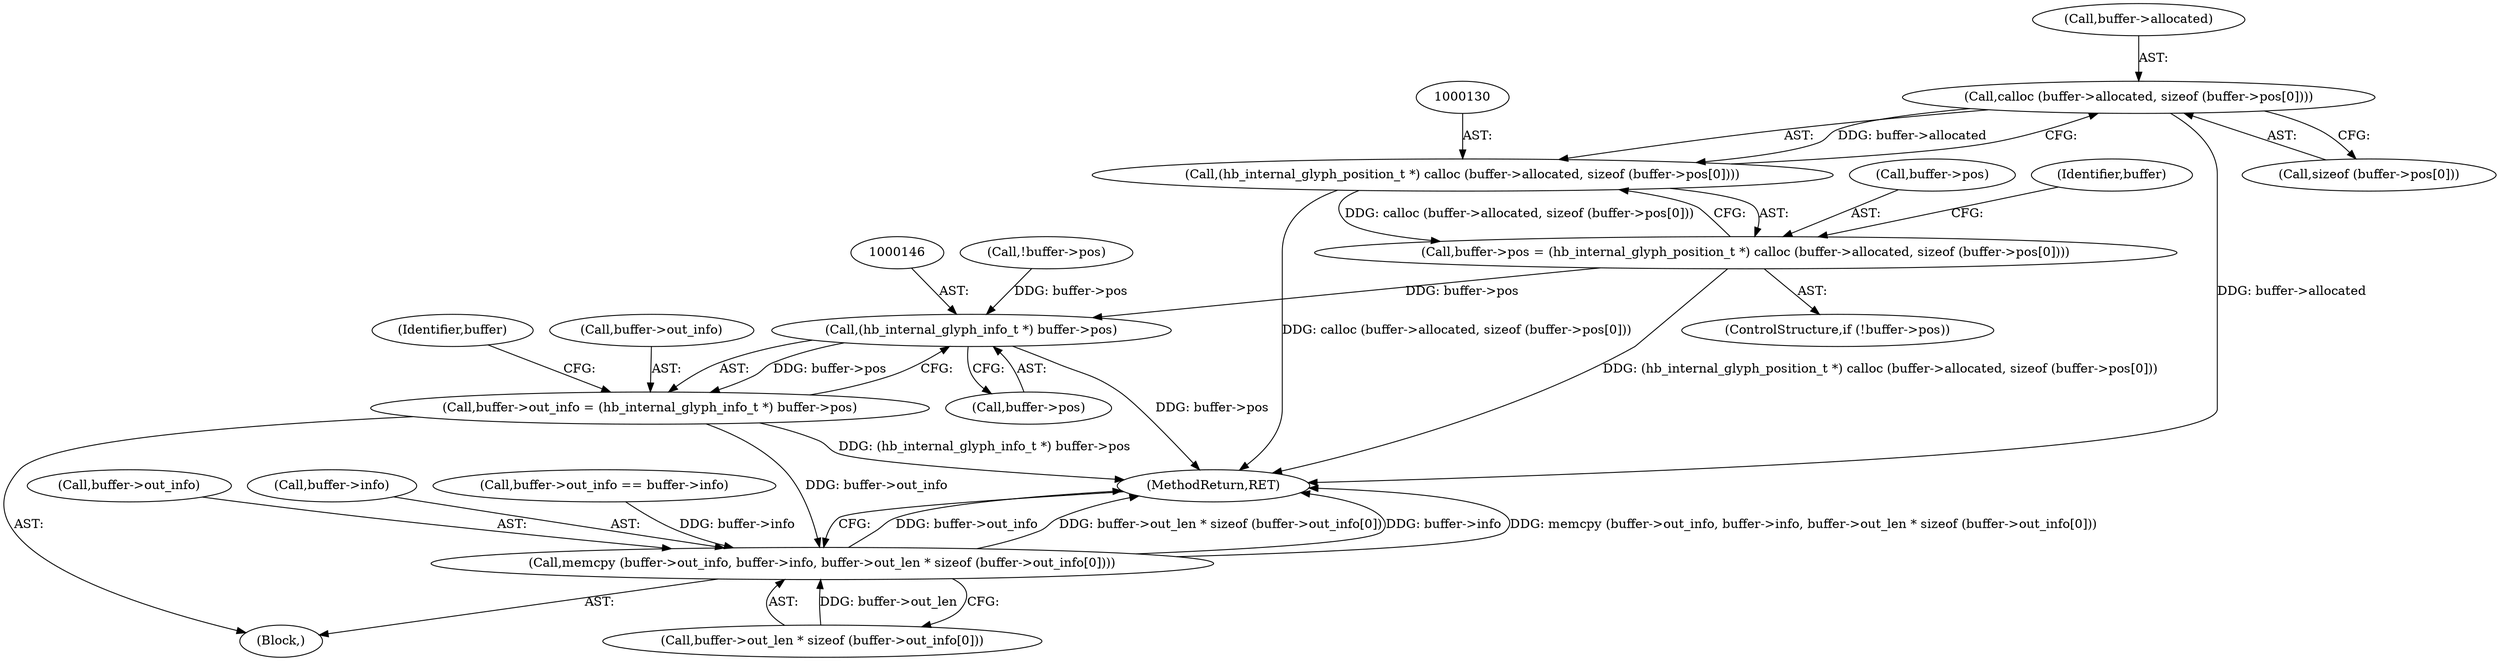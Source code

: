 digraph "1_harfbuzz_a6a79df5fe2ed2cd307e7a991346faee164e70d9_2@API" {
"1000131" [label="(Call,calloc (buffer->allocated, sizeof (buffer->pos[0])))"];
"1000129" [label="(Call,(hb_internal_glyph_position_t *) calloc (buffer->allocated, sizeof (buffer->pos[0])))"];
"1000125" [label="(Call,buffer->pos = (hb_internal_glyph_position_t *) calloc (buffer->allocated, sizeof (buffer->pos[0])))"];
"1000145" [label="(Call,(hb_internal_glyph_info_t *) buffer->pos)"];
"1000141" [label="(Call,buffer->out_info = (hb_internal_glyph_info_t *) buffer->pos)"];
"1000150" [label="(Call,memcpy (buffer->out_info, buffer->info, buffer->out_len * sizeof (buffer->out_info[0])))"];
"1000108" [label="(Call,buffer->out_info == buffer->info)"];
"1000142" [label="(Call,buffer->out_info)"];
"1000125" [label="(Call,buffer->pos = (hb_internal_glyph_position_t *) calloc (buffer->allocated, sizeof (buffer->pos[0])))"];
"1000145" [label="(Call,(hb_internal_glyph_info_t *) buffer->pos)"];
"1000151" [label="(Call,buffer->out_info)"];
"1000157" [label="(Call,buffer->out_len * sizeof (buffer->out_info[0]))"];
"1000167" [label="(MethodReturn,RET)"];
"1000120" [label="(ControlStructure,if (!buffer->pos))"];
"1000115" [label="(Block,)"];
"1000141" [label="(Call,buffer->out_info = (hb_internal_glyph_info_t *) buffer->pos)"];
"1000135" [label="(Call,sizeof (buffer->pos[0]))"];
"1000129" [label="(Call,(hb_internal_glyph_position_t *) calloc (buffer->allocated, sizeof (buffer->pos[0])))"];
"1000147" [label="(Call,buffer->pos)"];
"1000131" [label="(Call,calloc (buffer->allocated, sizeof (buffer->pos[0])))"];
"1000152" [label="(Identifier,buffer)"];
"1000150" [label="(Call,memcpy (buffer->out_info, buffer->info, buffer->out_len * sizeof (buffer->out_info[0])))"];
"1000154" [label="(Call,buffer->info)"];
"1000143" [label="(Identifier,buffer)"];
"1000126" [label="(Call,buffer->pos)"];
"1000132" [label="(Call,buffer->allocated)"];
"1000121" [label="(Call,!buffer->pos)"];
"1000131" -> "1000129"  [label="AST: "];
"1000131" -> "1000135"  [label="CFG: "];
"1000132" -> "1000131"  [label="AST: "];
"1000135" -> "1000131"  [label="AST: "];
"1000129" -> "1000131"  [label="CFG: "];
"1000131" -> "1000167"  [label="DDG: buffer->allocated"];
"1000131" -> "1000129"  [label="DDG: buffer->allocated"];
"1000129" -> "1000125"  [label="AST: "];
"1000130" -> "1000129"  [label="AST: "];
"1000125" -> "1000129"  [label="CFG: "];
"1000129" -> "1000167"  [label="DDG: calloc (buffer->allocated, sizeof (buffer->pos[0]))"];
"1000129" -> "1000125"  [label="DDG: calloc (buffer->allocated, sizeof (buffer->pos[0]))"];
"1000125" -> "1000120"  [label="AST: "];
"1000126" -> "1000125"  [label="AST: "];
"1000143" -> "1000125"  [label="CFG: "];
"1000125" -> "1000167"  [label="DDG: (hb_internal_glyph_position_t *) calloc (buffer->allocated, sizeof (buffer->pos[0]))"];
"1000125" -> "1000145"  [label="DDG: buffer->pos"];
"1000145" -> "1000141"  [label="AST: "];
"1000145" -> "1000147"  [label="CFG: "];
"1000146" -> "1000145"  [label="AST: "];
"1000147" -> "1000145"  [label="AST: "];
"1000141" -> "1000145"  [label="CFG: "];
"1000145" -> "1000167"  [label="DDG: buffer->pos"];
"1000145" -> "1000141"  [label="DDG: buffer->pos"];
"1000121" -> "1000145"  [label="DDG: buffer->pos"];
"1000141" -> "1000115"  [label="AST: "];
"1000142" -> "1000141"  [label="AST: "];
"1000152" -> "1000141"  [label="CFG: "];
"1000141" -> "1000167"  [label="DDG: (hb_internal_glyph_info_t *) buffer->pos"];
"1000141" -> "1000150"  [label="DDG: buffer->out_info"];
"1000150" -> "1000115"  [label="AST: "];
"1000150" -> "1000157"  [label="CFG: "];
"1000151" -> "1000150"  [label="AST: "];
"1000154" -> "1000150"  [label="AST: "];
"1000157" -> "1000150"  [label="AST: "];
"1000167" -> "1000150"  [label="CFG: "];
"1000150" -> "1000167"  [label="DDG: buffer->out_info"];
"1000150" -> "1000167"  [label="DDG: buffer->out_len * sizeof (buffer->out_info[0])"];
"1000150" -> "1000167"  [label="DDG: buffer->info"];
"1000150" -> "1000167"  [label="DDG: memcpy (buffer->out_info, buffer->info, buffer->out_len * sizeof (buffer->out_info[0]))"];
"1000108" -> "1000150"  [label="DDG: buffer->info"];
"1000157" -> "1000150"  [label="DDG: buffer->out_len"];
}
